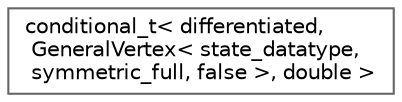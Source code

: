 digraph "Graphical Class Hierarchy"
{
 // INTERACTIVE_SVG=YES
 // LATEX_PDF_SIZE
  bgcolor="transparent";
  edge [fontname=Helvetica,fontsize=10,labelfontname=Helvetica,labelfontsize=10];
  node [fontname=Helvetica,fontsize=10,shape=box,height=0.2,width=0.4];
  rankdir="LR";
  Node0 [id="Node000000",label="conditional_t\< differentiated,\l GeneralVertex\< state_datatype,\l symmetric_full, false \>, double \>",height=0.2,width=0.4,color="grey40", fillcolor="white", style="filled",URL="$d0/dad/classstd_1_1conditional__t_3_01differentiated_00_01GeneralVertex_3_01state__datatype_00_01symmetd9c5080d470a951ce1b09f094d4dd87c.html",tooltip=" "];
}
